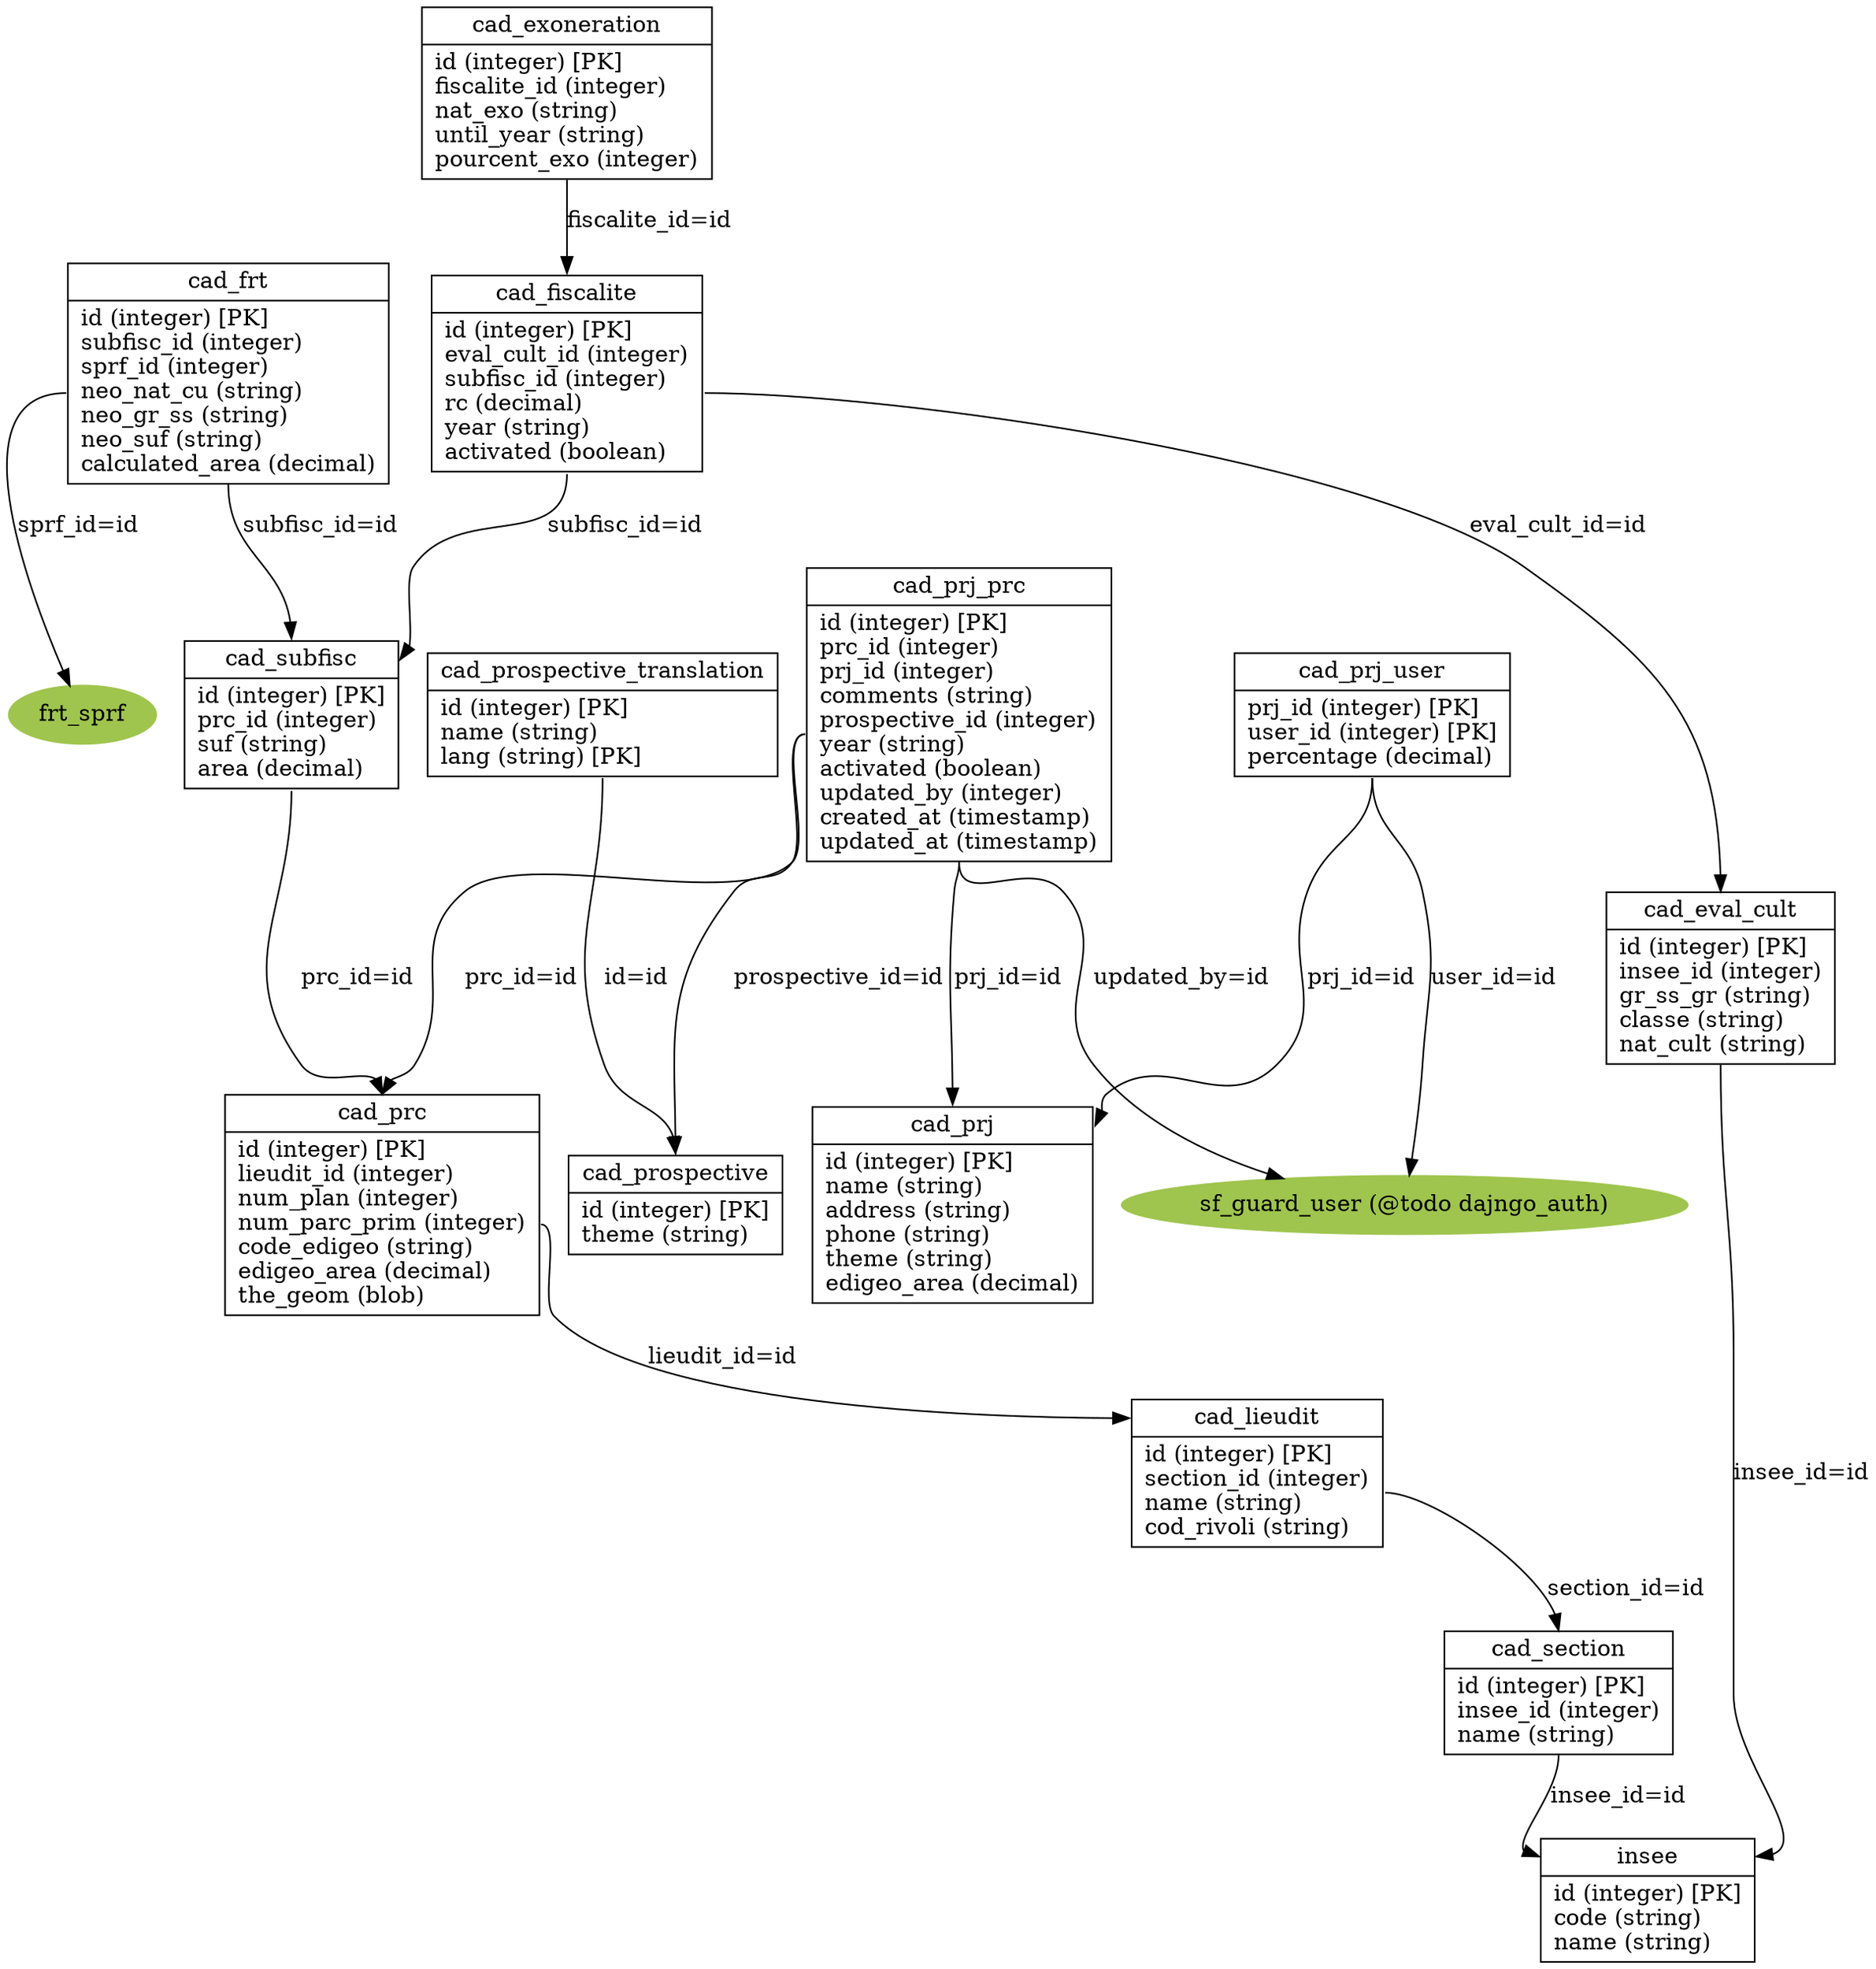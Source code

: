 digraph cad {
    // Tables
	nodecad_prj_prc [
		label="{<table>cad_prj_prc|<cols>id (integer) [PK]\lprc_id (integer)\lprj_id (integer)\lcomments (string)\lprospective_id (integer)\lyear (string)\lactivated (boolean)\lupdated_by (integer)\lcreated_at (timestamp)\lupdated_at (timestamp)\l}",
		shape=record ];
	nodecad_prospective [
		label="{<table>cad_prospective|<cols>id (integer) [PK]\ltheme (string)\l}",
		shape=record ];
	nodecad_prc [
		label="{<table>cad_prc|<cols>id (integer) [PK]\llieudit_id (integer)\lnum_plan (integer)\lnum_parc_prim (integer)\lcode_edigeo (string)\ledigeo_area (decimal)\lthe_geom (blob)\l}",
		shape=record ];
	nodecad_fiscalite [
		label="{<table>cad_fiscalite|<cols>id (integer) [PK]\leval_cult_id (integer)\lsubfisc_id (integer)\lrc (decimal)\lyear (string)\lactivated (boolean)\l}",
		shape=record ];
	nodecad_subfisc [
		label="{<table>cad_subfisc|<cols>id (integer) [PK]\lprc_id (integer)\lsuf (string)\larea (decimal)\l}",
		shape=record ];
	nodecad_eval_cult [
		label="{<table>cad_eval_cult|<cols>id (integer) [PK]\linsee_id (integer)\lgr_ss_gr (string)\lclasse (string)\lnat_cult (string)\l}",
		shape=record ];
	nodecad_section [
		label="{<table>cad_section|<cols>id (integer) [PK]\linsee_id (integer)\lname (string)\l}",
		shape=record ];
	nodecad_prj [
		label="{<table>cad_prj|<cols>id (integer) [PK]\lname (string)\laddress (string)\lphone (string)\ltheme (string)\ledigeo_area (decimal)\l}",
		shape=record ];
	nodecad_lieudit [
		label="{<table>cad_lieudit|<cols>id (integer) [PK]\lsection_id (integer)\lname (string)\lcod_rivoli (string)\l}",
		shape=record ];
	nodecad_prj_user [
		label="{<table>cad_prj_user|<cols>prj_id (integer) [PK]\luser_id (integer) [PK]\lpercentage (decimal)\l}",
		shape=record ];
	nodeinsee [
		label="{<table>insee|<cols>id (integer) [PK]\lcode (string)\lname (string)\l}",
		shape=record ];
	nodecad_exoneration [
		label="{<table>cad_exoneration|<cols>id (integer) [PK]\lfiscalite_id (integer)\lnat_exo (string)\luntil_year (string)\lpourcent_exo (integer)\l}",
		shape=record ];
	nodecad_prospective_translation [
		label="{<table>cad_prospective_translation|<cols>id (integer) [PK]\lname (string)\llang (string) [PK]\l}",
		shape=record ];
	nodecad_frt [
		label="{<table>cad_frt|<cols>id (integer) [PK]\lsubfisc_id (integer)\lsprf_id (integer)\lneo_nat_cu (string)\lneo_gr_ss (string)\lneo_suf (string)\lcalculated_area (decimal)\l}",
		shape=record];

	//nodevg_owners [
		//label="{<table>vg_owners|<cols>gid (integer) [PK]\ltheme (string)\lname (string)\lactivated (boolean)\lupdated_by (integer)\lthe_geom (blob)\l}",
		//shape=record, color="#FBCA54" ];
	//nodevg_prospective [
		//label="{<table>vg_prospective|<cols>gid (integer) [PK]\ltheme (string)\lname (string)\lupdated_by (integer)\lthe_geom (blob)\l}",
		//shape=record, color="#FBCA54" ];

    // Dependencies
    nodesf_guard_user [
        label="sf_guard_user (@todo dajngo_auth)",
        shape=ellipse, style="filled", color="#9FC54E" ];
    nodefrt_sprf [
        label="frt_sprf",
        shape=ellipse, style="filled", color="#9FC54E" ];

    // Relations
	nodecad_prj_prc:cols -> nodecad_prc:table [
		label="prc_id=id"];
	nodecad_prj_prc:cols -> nodecad_prj:table [
		label="prj_id=id"];
	nodecad_prj_prc:cols -> nodecad_prospective:table [
		label="prospective_id=id"];
	nodecad_prc:cols -> nodecad_lieudit:table [
		label="lieudit_id=id"];
	nodecad_fiscalite:cols -> nodecad_eval_cult:table [
		label="eval_cult_id=id"];
	nodecad_fiscalite:cols -> nodecad_subfisc:table [
		label="subfisc_id=id"];
	nodecad_subfisc:cols -> nodecad_prc:table [
		label="prc_id=id"];
	nodecad_eval_cult:cols -> nodeinsee:table [
		label="insee_id=id"];
	nodecad_section:cols -> nodeinsee:table [
		label="insee_id=id"];
	nodecad_lieudit:cols -> nodecad_section:table [
		label="section_id=id"];
	nodecad_prj_user:cols -> nodecad_prj:table [
		label="prj_id=id"];
	nodecad_exoneration:cols -> nodecad_fiscalite:table [
		label="fiscalite_id=id"];
	nodecad_prospective_translation:cols -> nodecad_prospective:table [
		label="id=id"];
	nodecad_frt:cols -> nodecad_subfisc:table [
		label="subfisc_id=id"];

    // Relations dependencies
	nodecad_prj_prc:cols -> nodesf_guard_user [
		label="updated_by=id"];
	nodecad_prj_user:cols -> nodesf_guard_user [
		label="user_id=id"];
	nodecad_frt:cols -> nodefrt_sprf [
		label="sprf_id=id"];
}
